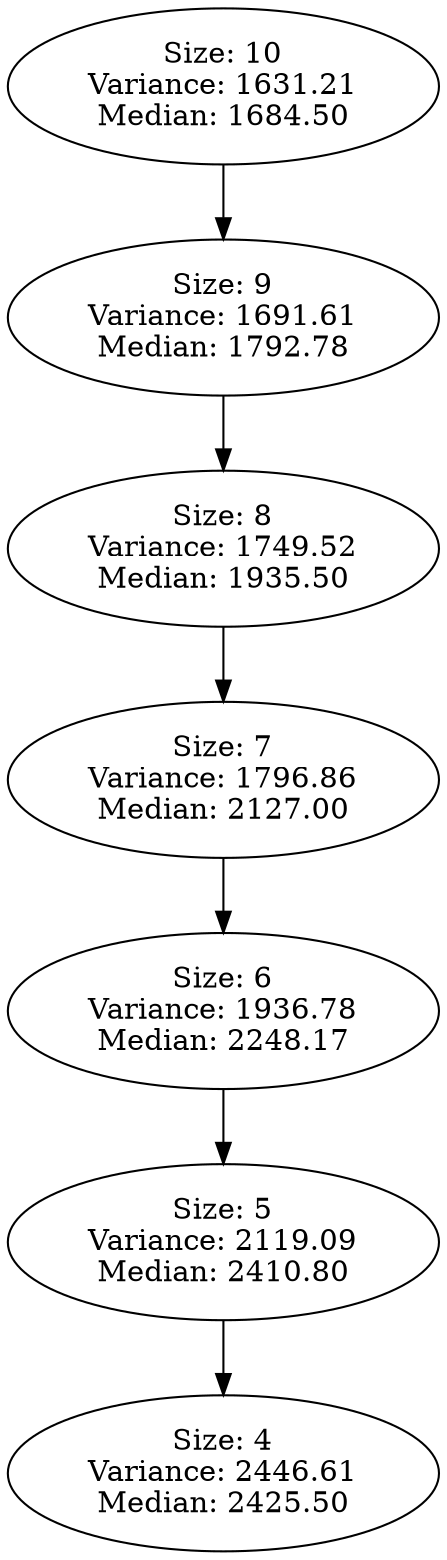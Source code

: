 DIGRAPH G {
"Size: 10\nVariance: 1631.21\nMedian: 1684.50" -> "Size: 9\nVariance: 1691.61\nMedian: 1792.78" L=0;
"Size: 9\nVariance: 1691.61\nMedian: 1792.78" -> "Size: 8\nVariance: 1749.52\nMedian: 1935.50" L=1;
"Size: 8\nVariance: 1749.52\nMedian: 1935.50" -> "Size: 7\nVariance: 1796.86\nMedian: 2127.00" L=2;
"Size: 7\nVariance: 1796.86\nMedian: 2127.00" -> "Size: 6\nVariance: 1936.78\nMedian: 2248.17" L=3;
"Size: 6\nVariance: 1936.78\nMedian: 2248.17" -> "Size: 5\nVariance: 2119.09\nMedian: 2410.80" L=4;
"Size: 5\nVariance: 2119.09\nMedian: 2410.80" -> "Size: 4\nVariance: 2446.61\nMedian: 2425.50" L=5;
}
